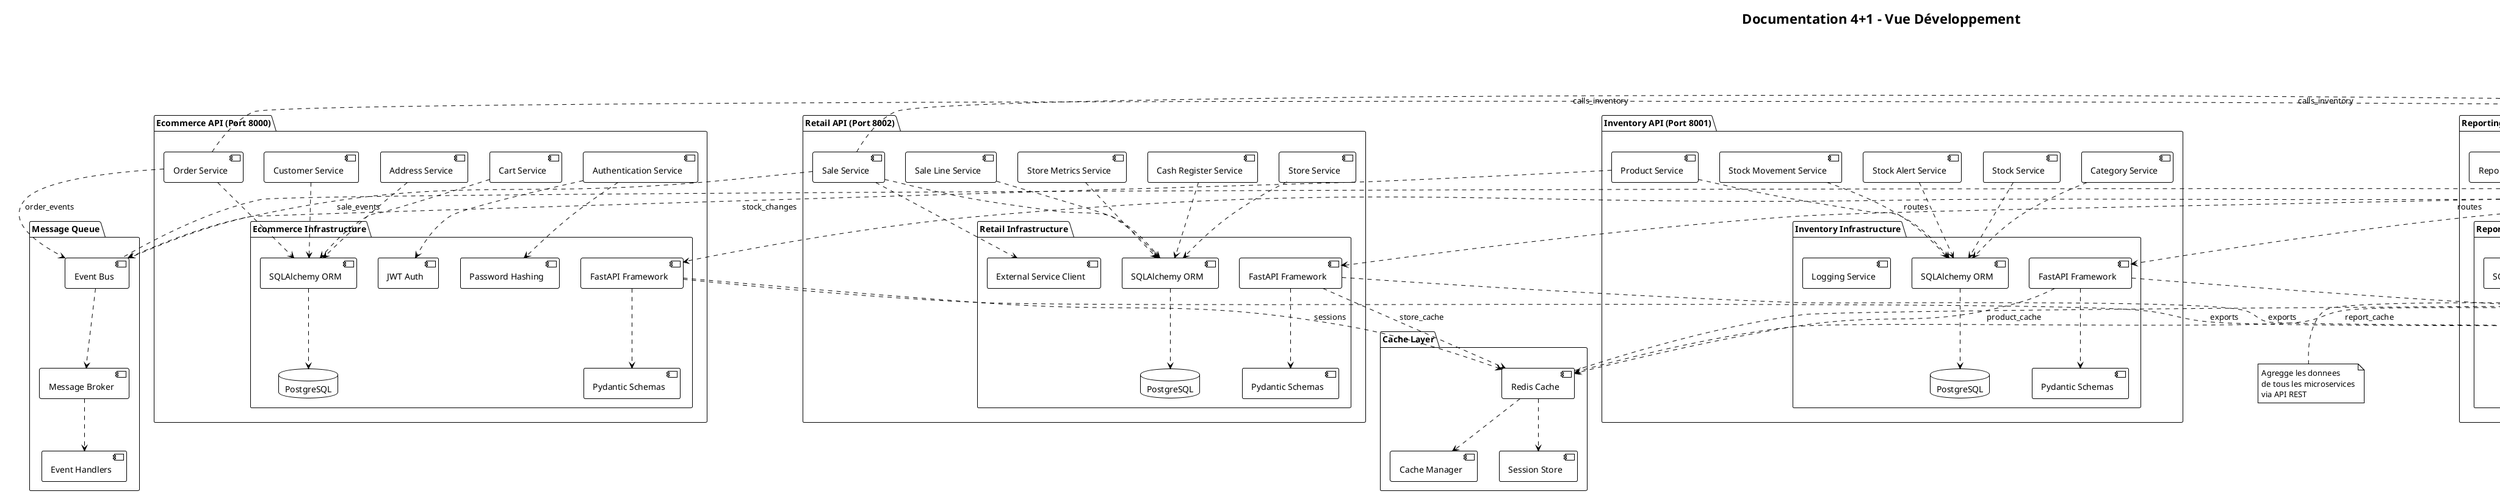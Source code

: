 @startuml vue-developpement
!theme plain

title Documentation 4+1 - Vue Développement

package "Kong Gateway" {
    component "Kong Core" as Kong
    component "Load Balancer" as LB
    component "API Gateway" as Gateway
    component "Service Discovery" as Discovery
    component "Rate Limiting" as RateLimit
    component "Authentication" as Auth
    
    Kong ..> LB
    Kong ..> Gateway
    Kong ..> Discovery
    Kong ..> RateLimit
    Kong ..> Auth
}

package "Monitoring & Observability" {
    component "Prometheus" as Prometheus
    component "Grafana" as Grafana
    component "Metrics Collector" as Metrics
    
    Prometheus ..> Metrics
    Grafana ..> Prometheus
}

package "Ecommerce API (Port 8000)" {
    component "Customer Service" as CustomerService
    component "Cart Service" as CartService
    component "Order Service" as OrderService
    component "Authentication Service" as AuthService
    component "Address Service" as AddressService
    
    package "Ecommerce Infrastructure" {
        component "FastAPI Framework" as EcommerceAPI
        component "SQLAlchemy ORM" as EcommerceORM
        component "Pydantic Schemas" as EcommerceSchemas
        component "JWT Auth" as JWTAuth
        component "Password Hashing" as PasswordHash
        database "PostgreSQL" as EcommerceDB
    }
    
    CustomerService ..> EcommerceORM
    CartService ..> EcommerceORM
    OrderService ..> EcommerceORM
    AuthService ..> JWTAuth
    AuthService ..> PasswordHash
    AddressService ..> EcommerceORM
    
    EcommerceAPI ..> EcommerceSchemas
    EcommerceORM ..> EcommerceDB
}

package "Inventory API (Port 8001)" {
    component "Product Service" as ProductService
    component "Category Service" as CategoryService
    component "Stock Service" as StockService
    component "Stock Alert Service" as StockAlertService
    component "Stock Movement Service" as StockMovementService
    
    package "Inventory Infrastructure" {
        component "FastAPI Framework" as InventoryAPI
        component "SQLAlchemy ORM" as InventoryORM
        component "Pydantic Schemas" as InventorySchemas
        component "Logging Service" as InventoryLogging
        database "PostgreSQL" as InventoryDB
    }
    
    ProductService ..> InventoryORM
    CategoryService ..> InventoryORM
    StockService ..> InventoryORM
    StockAlertService ..> InventoryORM
    StockMovementService ..> InventoryORM
    
    InventoryAPI ..> InventorySchemas
    InventoryORM ..> InventoryDB
}

package "Retail API (Port 8002)" {
    component "Store Service" as StoreService
    component "Cash Register Service" as CashRegisterService
    component "Sale Service" as SaleService
    component "Sale Line Service" as SaleLineService
    component "Store Metrics Service" as StoreMetricsService
    
    package "Retail Infrastructure" {
        component "FastAPI Framework" as RetailAPI
        component "SQLAlchemy ORM" as RetailORM
        component "Pydantic Schemas" as RetailSchemas
        component "External Service Client" as RetailClient
        database "PostgreSQL" as RetailDB
    }
    
    StoreService ..> RetailORM
    CashRegisterService ..> RetailORM
    SaleService ..> RetailORM
    SaleLineService ..> RetailORM
    StoreMetricsService ..> RetailORM
    
    RetailAPI ..> RetailSchemas
    RetailORM ..> RetailDB
    SaleService ..> RetailClient
}

package "Reporting API (Port 8003)" {
    component "Report Service" as ReportService
    component "Analytics Service" as AnalyticsService
    component "Data Aggregation Service" as DataAggregationService
    component "Export Service" as ExportService
    
    package "Reporting Infrastructure" {
        component "FastAPI Framework" as ReportingAPI
        component "SQLAlchemy ORM" as ReportingORM
        component "Pydantic Schemas" as ReportingSchemas
        component "External Service Client" as ReportingClient
        component "Data Synchronization" as DataSync
        database "PostgreSQL" as ReportingDB
    }
    
    ReportService ..> ReportingORM
    AnalyticsService ..> ReportingORM
    DataAggregationService ..> ReportingClient
    ExportService ..> ReportingORM
    
    ReportingAPI ..> ReportingSchemas
    ReportingORM ..> ReportingDB
    DataAggregationService ..> DataSync
}

package "Cache Layer" {
    component "Redis Cache" as Redis
    component "Session Store" as SessionStore
    component "Cache Manager" as CacheManager
    
    Redis ..> SessionStore
    Redis ..> CacheManager
}

package "Message Queue" {
    component "Event Bus" as EventBus
    component "Message Broker" as MessageBroker
    component "Event Handlers" as EventHandlers
    
    EventBus ..> MessageBroker
    MessageBroker ..> EventHandlers
}

' Relations inter-services (via HTTP/REST)
Kong ..> EcommerceAPI : routes
Kong ..> InventoryAPI : routes
Kong ..> RetailAPI : routes
Kong ..> ReportingAPI : routes

' Dependances externes des services
OrderService ..> Kong : calls_inventory
SaleService ..> Kong : calls_inventory
ReportingClient ..> Kong : calls_all_apis

' Monitoring
EcommerceAPI ..> Metrics : exports
InventoryAPI ..> Metrics : exports
RetailAPI ..> Metrics : exports
ReportingAPI ..> Metrics : exports

' Cache usage
EcommerceAPI ..> Redis : sessions
InventoryAPI ..> Redis : product_cache
RetailAPI ..> Redis : store_cache
ReportingAPI ..> Redis : report_cache

' Event-driven communication
ProductService ..> EventBus : stock_changes
OrderService ..> EventBus : order_events
SaleService ..> EventBus : sale_events

note top of Kong
Point d'entree unique
Load Balancing
API Gateway
end note

note bottom of ReportingClient
Agregge les donnees
de tous les microservices
via API REST
end note

note right of Redis
Cache distribue
Sessions utilisateur
Donnees frequentes
end note

note left of EventBus
Communication
asynchrone
Entre services
end note

@enduml 